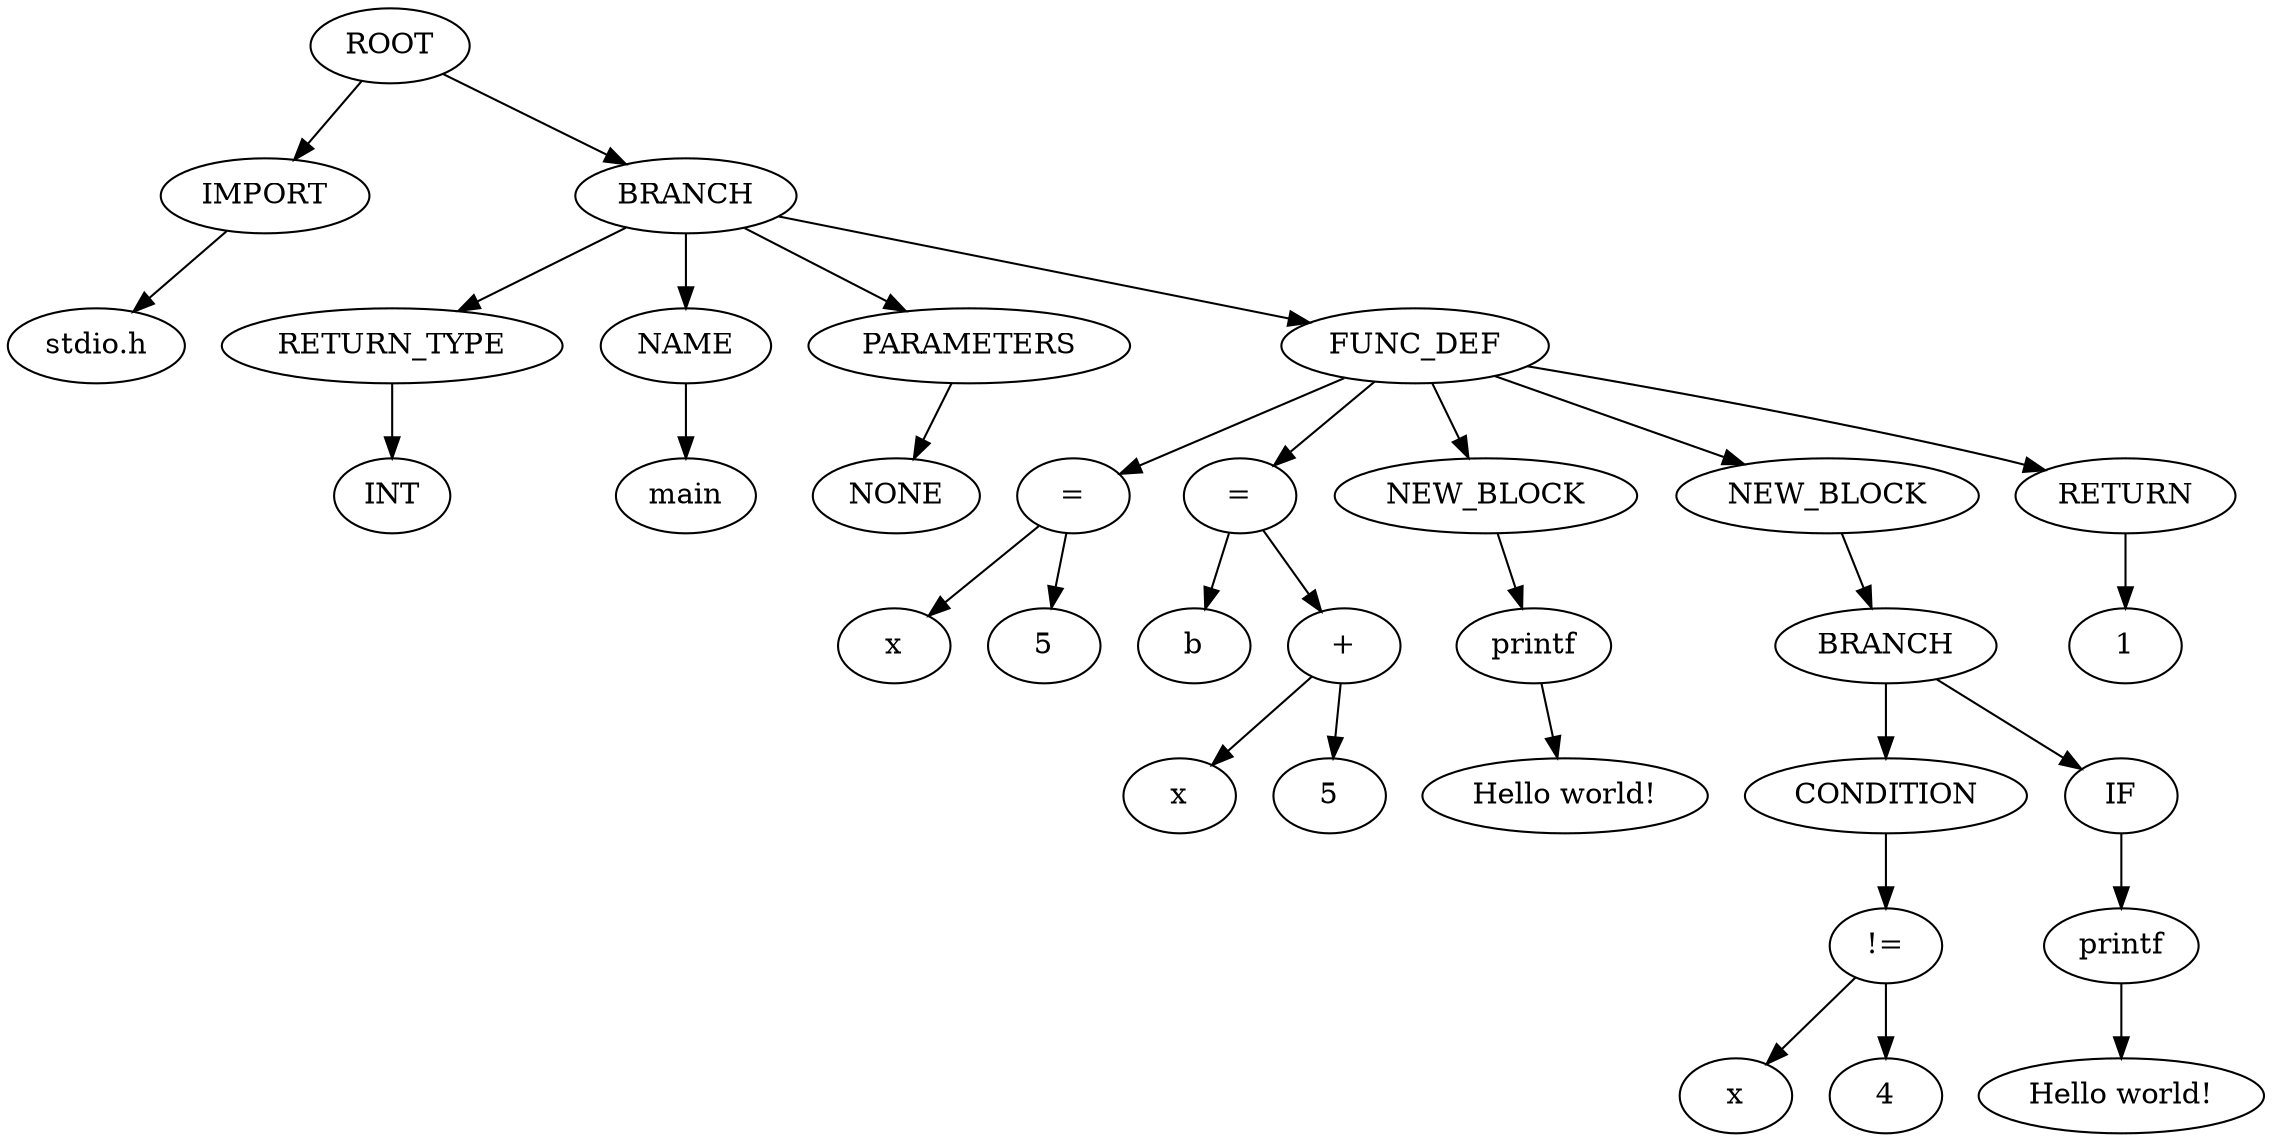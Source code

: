strict digraph G{
l11[label = "IMPORT"]
l111[label = "BRANCH"]
"ROOT"->"l11"
l11131[label = "stdio.h"]
"l11"->l11131
"ROOT"->"l111"
l111331[label = "RETURN_TYPE"]
l1113311[label = "NAME"]
l11133111[label = "PARAMETERS"]
l111331111[label = "FUNC_DEF"]
"l111"->"l111331"
l11133111131[label = "INT"]
"l111331"->l11133111131
"l111"->"l1113311"
l111331111331[label = "main"]
"l1113311"->l111331111331
"l111"->"l11133111"
l1113311113331[label = "NONE"]
"l11133111"->l1113311113331
"l111"->"l111331111"
l11133111133331[label = "="]
l111331111333311[label = "="]
l1113311113333111[label = "NEW_BLOCK"]
l11133111133331111[label = "NEW_BLOCK"]
l111331111333311111[label = "RETURN"]
"l111331111"->"l11133111133331"
l11133111133331111131[label = "x"]
l111331111333311111311[label = "5"]
"l11133111133331"->l11133111133331111131
"l11133111133331"->l111331111333311111311
"l111331111"->"l111331111333311"
l111331111333311111331[label = "b"]
l1113311113333111113311[label = "+"]
"l111331111333311"->l111331111333311111331
"l111331111333311"->"l1113311113333111113311"
l1113311113333111113311331[label = "x"]
l11133111133331111133113311[label = "5"]
"l1113311113333111113311"->l1113311113333111113311331
"l1113311113333111113311"->l11133111133331111133113311
"l111331111"->"l1113311113333111"
l1113311113333111113331[label = "printf"]
"l1113311113333111"->"l1113311113333111113331"
l111331111333311111333131[label = "Hello world!\n"]
"l1113311113333111113331"->l111331111333311111333131
"l111331111"->"l11133111133331111"
l11133111133331111133331[label = "BRANCH"]
"l11133111133331111"->"l11133111133331111133331"
l1113311113333111113333131[label = "CONDITION"]
l11133111133331111133331311[label = "IF"]
"l11133111133331111133331"->"l1113311113333111113333131"
l1113311113333111113333131131[label = "!="]
"l1113311113333111113333131"->"l1113311113333111113333131131"
l111331111333311111333313113131[label = "x"]
l1113311113333111113333131131311[label = "4"]
"l1113311113333111113333131131"->l111331111333311111333313113131
"l1113311113333111113333131131"->l1113311113333111113333131131311
"l11133111133331111133331"->"l11133111133331111133331311"
l11133111133331111133331311331[label = "printf"]
"l11133111133331111133331311"->"l11133111133331111133331311331"
l1113311113333111113333131133131[label = "Hello world!\n"]
"l11133111133331111133331311331"->l1113311113333111113333131133131
"l111331111"->"l111331111333311111"
l111331111333311111333331[label = "1"]
"l111331111333311111"->l111331111333311111333331
}
